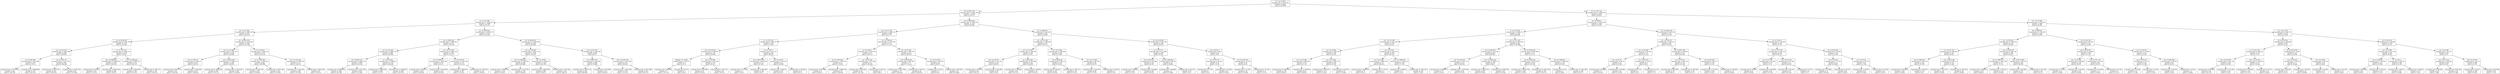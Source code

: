 digraph Tree {
node [shape=box, fontname="helvetica"] ;
edge [fontname="helvetica"] ;
0 [label="s11 <= 47.655\nsquared_error = 4744.361\nsamples = 20631\nvalue = 107.808"] ;
1 [label="s9 <= 9075.705\nsquared_error = 3543.393\nsamples = 14405\nvalue = 135.117"] ;
0 -> 1 [labeldistance=2.5, labelangle=45, headlabel="True"] ;
2 [label="s11 <= 47.385\nsquared_error = 3307.657\nsamples = 13089\nvalue = 141.76"] ;
1 -> 2 ;
3 [label="s11 <= 47.245\nsquared_error = 2993.365\nsamples = 5937\nvalue = 162.019"] ;
2 -> 3 ;
4 [label="s9 <= 9058.025\nsquared_error = 2554.329\nsamples = 2575\nvalue = 174.384"] ;
3 -> 4 ;
5 [label="s12 <= 522.215\nsquared_error = 2652.384\nsamples = 956\nvalue = 185.483"] ;
4 -> 5 ;
6 [label="s2 <= 642.295\nsquared_error = 3075.849\nsamples = 447\nvalue = 175.55"] ;
5 -> 6 ;
7 [label="squared_error = 3172.564\nsamples = 266\nvalue = 185.301"] ;
6 -> 7 ;
8 [label="squared_error = 2588.669\nsamples = 181\nvalue = 161.221"] ;
6 -> 8 ;
9 [label="s4 <= 1401.78\nsquared_error = 2117.763\nsamples = 509\nvalue = 194.206"] ;
5 -> 9 ;
10 [label="squared_error = 1879.375\nsamples = 419\nvalue = 198.578"] ;
9 -> 10 ;
11 [label="squared_error = 2724.479\nsamples = 90\nvalue = 173.856"] ;
9 -> 11 ;
12 [label="s7 <= 554.575\nsquared_error = 2380.723\nsamples = 1619\nvalue = 167.83"] ;
4 -> 12 ;
13 [label="s8 <= 2388.015\nsquared_error = 2508.004\nsamples = 1103\nvalue = 161.567"] ;
12 -> 13 ;
14 [label="squared_error = 2129.0\nsamples = 514\nvalue = 171.475"] ;
13 -> 14 ;
15 [label="squared_error = 2678.318\nsamples = 589\nvalue = 152.92"] ;
13 -> 15 ;
16 [label="s13 <= 2388.015\nsquared_error = 1845.577\nsamples = 516\nvalue = 181.217"] ;
12 -> 16 ;
17 [label="squared_error = 1854.835\nsamples = 329\nvalue = 187.973"] ;
16 -> 17 ;
18 [label="squared_error = 1607.73\nsamples = 187\nvalue = 169.332"] ;
16 -> 18 ;
19 [label="s9 <= 9063.455\nsquared_error = 3122.836\nsamples = 3362\nvalue = 152.548"] ;
3 -> 19 ;
20 [label="s12 <= 521.865\nsquared_error = 3347.379\nsamples = 2229\nvalue = 158.862"] ;
19 -> 20 ;
21 [label="s4 <= 1395.03\nsquared_error = 3304.13\nsamples = 937\nvalue = 150.572"] ;
20 -> 21 ;
22 [label="squared_error = 4161.332\nsamples = 24\nvalue = 199.542"] ;
21 -> 22 ;
23 [label="squared_error = 3216.902\nsamples = 913\nvalue = 149.285"] ;
21 -> 23 ;
24 [label="s14 <= 8142.495\nsquared_error = 3292.752\nsamples = 1292\nvalue = 164.875"] ;
20 -> 24 ;
25 [label="squared_error = 3587.649\nsamples = 897\nvalue = 170.172"] ;
24 -> 25 ;
26 [label="squared_error = 2414.657\nsamples = 395\nvalue = 152.846"] ;
24 -> 26 ;
27 [label="s15 <= 8.419\nsquared_error = 2448.345\nsamples = 1133\nvalue = 140.126"] ;
19 -> 27 ;
28 [label="s3 <= 1587.865\nsquared_error = 2391.811\nsamples = 662\nvalue = 149.998"] ;
27 -> 28 ;
29 [label="squared_error = 2442.181\nsamples = 441\nvalue = 156.465"] ;
28 -> 29 ;
30 [label="squared_error = 2041.362\nsamples = 221\nvalue = 137.095"] ;
28 -> 30 ;
31 [label="s12 <= 522.245\nsquared_error = 2198.285\nsamples = 471\nvalue = 126.251"] ;
27 -> 31 ;
32 [label="squared_error = 2161.86\nsamples = 390\nvalue = 121.285"] ;
31 -> 32 ;
33 [label="squared_error = 1683.246\nsamples = 81\nvalue = 150.16"] ;
31 -> 33 ;
34 [label="s4 <= 1409.915\nsquared_error = 2945.073\nsamples = 7152\nvalue = 124.944"] ;
2 -> 34 ;
35 [label="s9 <= 9064.365\nsquared_error = 3004.061\nsamples = 4713\nvalue = 134.395"] ;
34 -> 35 ;
36 [label="s12 <= 521.605\nsquared_error = 2982.334\nsamples = 3661\nvalue = 140.992"] ;
35 -> 36 ;
37 [label="s9 <= 9054.375\nsquared_error = 2606.278\nsamples = 1883\nvalue = 133.218"] ;
36 -> 37 ;
38 [label="squared_error = 2485.022\nsamples = 1049\nvalue = 142.548"] ;
37 -> 38 ;
39 [label="squared_error = 2511.566\nsamples = 834\nvalue = 121.482"] ;
37 -> 39 ;
40 [label="s7 <= 553.445\nsquared_error = 3248.817\nsamples = 1778\nvalue = 149.224"] ;
36 -> 40 ;
41 [label="squared_error = 2589.919\nsamples = 490\nvalue = 137.78"] ;
40 -> 41 ;
42 [label="squared_error = 3430.697\nsamples = 1288\nvalue = 153.578"] ;
40 -> 42 ;
43 [label="s12 <= 521.605\nsquared_error = 2401.181\nsamples = 1052\nvalue = 111.437"] ;
35 -> 43 ;
44 [label="s9 <= 9068.31\nsquared_error = 1672.807\nsamples = 479\nvalue = 97.23"] ;
43 -> 44 ;
45 [label="squared_error = 1839.55\nsamples = 264\nvalue = 108.148"] ;
44 -> 45 ;
46 [label="squared_error = 1141.959\nsamples = 215\nvalue = 83.823"] ;
44 -> 46 ;
47 [label="s7 <= 554.075\nsquared_error = 2700.264\nsamples = 573\nvalue = 123.314"] ;
43 -> 47 ;
48 [label="squared_error = 2488.19\nsamples = 397\nvalue = 115.937"] ;
47 -> 48 ;
49 [label="squared_error = 2778.975\nsamples = 176\nvalue = 139.955"] ;
47 -> 49 ;
50 [label="s9 <= 9060.855\nsquared_error = 2324.964\nsamples = 2439\nvalue = 106.681"] ;
34 -> 50 ;
51 [label="s12 <= 520.945\nsquared_error = 2610.716\nsamples = 1599\nvalue = 116.547"] ;
50 -> 51 ;
52 [label="s13 <= 2388.155\nsquared_error = 2362.641\nsamples = 296\nvalue = 89.088"] ;
51 -> 52 ;
53 [label="squared_error = 2568.226\nsamples = 178\nvalue = 103.837"] ;
52 -> 53 ;
54 [label="squared_error = 1229.355\nsamples = 118\nvalue = 66.839"] ;
52 -> 54 ;
55 [label="s15 <= 8.459\nsquared_error = 2456.87\nsamples = 1303\nvalue = 122.785"] ;
51 -> 55 ;
56 [label="squared_error = 2450.429\nsamples = 984\nvalue = 128.15"] ;
55 -> 56 ;
57 [label="squared_error = 2114.042\nsamples = 319\nvalue = 106.235"] ;
55 -> 57 ;
58 [label="s12 <= 521.355\nsquared_error = 1242.992\nsamples = 840\nvalue = 87.9"] ;
50 -> 58 ;
59 [label="s9 <= 9067.975\nsquared_error = 932.642\nsamples = 468\nvalue = 79.096"] ;
58 -> 59 ;
60 [label="squared_error = 1024.712\nsamples = 295\nvalue = 84.986"] ;
59 -> 60 ;
61 [label="squared_error = 615.598\nsamples = 173\nvalue = 69.052"] ;
59 -> 61 ;
62 [label="s14 <= 8142.165\nsquared_error = 1413.249\nsamples = 372\nvalue = 98.976"] ;
58 -> 62 ;
63 [label="squared_error = 1633.208\nsamples = 149\nvalue = 112.141"] ;
62 -> 63 ;
64 [label="squared_error = 1073.098\nsamples = 223\nvalue = 90.179"] ;
62 -> 64 ;
65 [label="s9 <= 9080.855\nsquared_error = 1083.641\nsamples = 1316\nvalue = 69.046"] ;
1 -> 65 ;
66 [label="s12 <= 521.935\nsquared_error = 1396.223\nsamples = 488\nvalue = 91.777"] ;
65 -> 66 ;
67 [label="s7 <= 553.475\nsquared_error = 685.375\nsamples = 316\nvalue = 77.965"] ;
66 -> 67 ;
68 [label="s14 <= 8140.76\nsquared_error = 390.007\nsamples = 154\nvalue = 64.649"] ;
67 -> 68 ;
69 [label="setting1 <= -0.001\nsquared_error = 1214.25\nsamples = 4\nvalue = 117.5"] ;
68 -> 69 ;
70 [label="squared_error = 346.889\nsamples = 3\nvalue = 135.333"] ;
69 -> 70 ;
71 [label="squared_error = 0.0\nsamples = 1\nvalue = 64.0"] ;
69 -> 71 ;
72 [label="s20 <= 38.805\nsquared_error = 291.556\nsamples = 150\nvalue = 63.24"] ;
68 -> 72 ;
73 [label="squared_error = 244.689\nsamples = 91\nvalue = 58.516"] ;
72 -> 73 ;
74 [label="squared_error = 276.351\nsamples = 59\nvalue = 70.525"] ;
72 -> 74 ;
75 [label="s4 <= 1407.7\nsquared_error = 637.371\nsamples = 162\nvalue = 90.623"] ;
67 -> 75 ;
76 [label="s9 <= 9075.825\nsquared_error = 614.804\nsamples = 111\nvalue = 97.297"] ;
75 -> 76 ;
77 [label="squared_error = 1173.84\nsamples = 5\nvalue = 142.4"] ;
76 -> 77 ;
78 [label="squared_error = 487.952\nsamples = 106\nvalue = 95.17"] ;
76 -> 78 ;
79 [label="s15 <= 8.441\nsquared_error = 378.559\nsamples = 51\nvalue = 76.098"] ;
75 -> 79 ;
80 [label="squared_error = 296.31\nsamples = 28\nvalue = 85.107"] ;
79 -> 80 ;
81 [label="squared_error = 259.592\nsamples = 23\nvalue = 65.13"] ;
79 -> 81 ;
82 [label="s4 <= 1398.18\nsquared_error = 1707.872\nsamples = 172\nvalue = 117.151"] ;
66 -> 82 ;
83 [label="s3 <= 1585.1\nsquared_error = 2436.165\nsamples = 53\nvalue = 144.717"] ;
82 -> 83 ;
84 [label="s4 <= 1393.295\nsquared_error = 3258.355\nsamples = 22\nvalue = 173.091"] ;
83 -> 84 ;
85 [label="squared_error = 582.188\nsamples = 4\nvalue = 240.75"] ;
84 -> 85 ;
86 [label="squared_error = 2609.719\nsamples = 18\nvalue = 158.056"] ;
84 -> 86 ;
87 [label="s11 <= 47.435\nsquared_error = 875.856\nsamples = 31\nvalue = 124.581"] ;
83 -> 87 ;
88 [label="squared_error = 674.479\nsamples = 26\nvalue = 131.538"] ;
87 -> 88 ;
89 [label="squared_error = 362.24\nsamples = 5\nvalue = 88.4"] ;
87 -> 89 ;
90 [label="s11 <= 47.395\nsquared_error = 894.345\nsamples = 119\nvalue = 104.874"] ;
82 -> 90 ;
91 [label="s14 <= 8150.205\nsquared_error = 881.497\nsamples = 77\nvalue = 113.221"] ;
90 -> 91 ;
92 [label="squared_error = 1651.006\nsamples = 13\nvalue = 148.385"] ;
91 -> 92 ;
93 [label="squared_error = 423.01\nsamples = 64\nvalue = 106.078"] ;
91 -> 93 ;
94 [label="s7 <= 553.525\nsquared_error = 556.007\nsamples = 42\nvalue = 89.571"] ;
90 -> 94 ;
95 [label="squared_error = 142.0\nsamples = 7\nvalue = 65.0"] ;
94 -> 95 ;
96 [label="squared_error = 493.907\nsamples = 35\nvalue = 94.486"] ;
94 -> 96 ;
97 [label="s9 <= 9096.95\nsquared_error = 415.404\nsamples = 828\nvalue = 55.649"] ;
65 -> 97 ;
98 [label="s12 <= 521.445\nsquared_error = 346.448\nsamples = 534\nvalue = 64.277"] ;
97 -> 98 ;
99 [label="s21 <= 23.265\nsquared_error = 186.784\nsamples = 229\nvalue = 53.341"] ;
98 -> 99 ;
100 [label="s20 <= 38.745\nsquared_error = 157.029\nsamples = 126\nvalue = 48.675"] ;
99 -> 100 ;
101 [label="squared_error = 126.674\nsamples = 68\nvalue = 44.132"] ;
100 -> 101 ;
102 [label="squared_error = 140.069\nsamples = 58\nvalue = 54.0"] ;
100 -> 102 ;
103 [label="s2 <= 643.005\nsquared_error = 163.969\nsamples = 103\nvalue = 59.049"] ;
99 -> 103 ;
104 [label="squared_error = 156.694\nsamples = 85\nvalue = 61.153"] ;
103 -> 104 ;
105 [label="squared_error = 78.654\nsamples = 18\nvalue = 49.111"] ;
103 -> 105 ;
106 [label="s15 <= 8.448\nsquared_error = 309.096\nsamples = 305\nvalue = 72.489"] ;
98 -> 106 ;
107 [label="s9 <= 9085.84\nsquared_error = 285.54\nsamples = 236\nvalue = 76.322"] ;
106 -> 107 ;
108 [label="squared_error = 304.001\nsamples = 107\nvalue = 83.785"] ;
107 -> 108 ;
109 [label="squared_error = 185.711\nsamples = 129\nvalue = 70.132"] ;
107 -> 109 ;
110 [label="s21 <= 23.368\nsquared_error = 167.481\nsamples = 69\nvalue = 59.377"] ;
106 -> 110 ;
111 [label="squared_error = 136.787\nsamples = 64\nvalue = 57.797"] ;
110 -> 111 ;
112 [label="squared_error = 119.44\nsamples = 5\nvalue = 79.6"] ;
110 -> 112 ;
113 [label="s9 <= 9118.625\nsquared_error = 159.799\nsamples = 294\nvalue = 39.976"] ;
97 -> 113 ;
114 [label="s4 <= 1413.5\nsquared_error = 112.898\nsamples = 204\nvalue = 45.26"] ;
113 -> 114 ;
115 [label="s9 <= 9102.93\nsquared_error = 87.684\nsamples = 150\nvalue = 48.36"] ;
114 -> 115 ;
116 [label="squared_error = 98.655\nsamples = 64\nvalue = 53.531"] ;
115 -> 116 ;
117 [label="squared_error = 44.808\nsamples = 86\nvalue = 44.512"] ;
115 -> 117 ;
118 [label="s8 <= 2388.045\nsquared_error = 82.08\nsamples = 54\nvalue = 36.648"] ;
114 -> 118 ;
119 [label="squared_error = 48.988\nsamples = 9\nvalue = 47.889"] ;
118 -> 119 ;
120 [label="squared_error = 58.373\nsamples = 45\nvalue = 34.4"] ;
118 -> 120 ;
121 [label="s9 <= 9136.1\nsquared_error = 59.4\nsamples = 90\nvalue = 28.0"] ;
113 -> 121 ;
122 [label="s7 <= 552.72\nsquared_error = 30.022\nsamples = 50\nvalue = 32.76"] ;
121 -> 122 ;
123 [label="squared_error = 3.714\nsamples = 7\nvalue = 25.0"] ;
122 -> 123 ;
124 [label="squared_error = 22.906\nsamples = 43\nvalue = 34.023"] ;
122 -> 124 ;
125 [label="s9 <= 9156.475\nsquared_error = 32.397\nsamples = 40\nvalue = 22.05"] ;
121 -> 125 ;
126 [label="squared_error = 17.282\nsamples = 29\nvalue = 24.448"] ;
125 -> 126 ;
127 [label="squared_error = 17.107\nsamples = 11\nvalue = 15.727"] ;
125 -> 127 ;
128 [label="s4 <= 1415.735\nsquared_error = 1805.028\nsamples = 6226\nvalue = 44.622"] ;
0 -> 128 [labeldistance=2.5, labelangle=-45, headlabel="False"] ;
129 [label="s9 <= 9069.0\nsquared_error = 2310.434\nsamples = 2363\nvalue = 75.587"] ;
128 -> 129 ;
130 [label="s7 <= 552.855\nsquared_error = 2560.237\nsamples = 1661\nvalue = 88.288"] ;
129 -> 130 ;
131 [label="s12 <= 521.025\nsquared_error = 1522.261\nsamples = 679\nvalue = 63.44"] ;
130 -> 131 ;
132 [label="s15 <= 8.468\nsquared_error = 748.314\nsamples = 439\nvalue = 51.144"] ;
131 -> 132 ;
133 [label="s11 <= 47.785\nsquared_error = 889.285\nsamples = 219\nvalue = 61.174"] ;
132 -> 133 ;
134 [label="squared_error = 1054.597\nsamples = 134\nvalue = 69.015"] ;
133 -> 134 ;
135 [label="squared_error = 378.929\nsamples = 85\nvalue = 48.812"] ;
133 -> 135 ;
136 [label="s11 <= 47.835\nsquared_error = 408.152\nsamples = 220\nvalue = 41.159"] ;
132 -> 136 ;
137 [label="squared_error = 420.477\nsamples = 133\nvalue = 47.383"] ;
136 -> 137 ;
138 [label="squared_error = 239.54\nsamples = 87\nvalue = 31.644"] ;
136 -> 138 ;
139 [label="s15 <= 8.443\nsquared_error = 2155.412\nsamples = 240\nvalue = 85.933"] ;
131 -> 139 ;
140 [label="s15 <= 8.443\nsquared_error = 2896.555\nsamples = 72\nvalue = 106.472"] ;
139 -> 140 ;
141 [label="squared_error = 2409.221\nsamples = 70\nvalue = 102.5"] ;
140 -> 141 ;
142 [label="squared_error = 72.25\nsamples = 2\nvalue = 245.5"] ;
140 -> 142 ;
143 [label="s13 <= 2388.075\nsquared_error = 1579.507\nsamples = 168\nvalue = 77.131"] ;
139 -> 143 ;
144 [label="squared_error = 2806.5\nsamples = 4\nvalue = 153.0"] ;
143 -> 144 ;
145 [label="squared_error = 1405.763\nsamples = 164\nvalue = 75.28"] ;
143 -> 145 ;
146 [label="s12 <= 521.105\nsquared_error = 2555.872\nsamples = 982\nvalue = 105.468"] ;
130 -> 146 ;
147 [label="s4 <= 1409.055\nsquared_error = 2172.96\nsamples = 409\nvalue = 88.963"] ;
146 -> 147 ;
148 [label="s14 <= 8136.54\nsquared_error = 2727.115\nsamples = 119\nvalue = 109.832"] ;
147 -> 148 ;
149 [label="squared_error = 3084.617\nsamples = 73\nvalue = 123.63"] ;
148 -> 149 ;
150 [label="squared_error = 1378.148\nsamples = 46\nvalue = 87.935"] ;
148 -> 150 ;
151 [label="s13 <= 2388.165\nsquared_error = 1693.53\nsamples = 290\nvalue = 80.4"] ;
147 -> 151 ;
152 [label="squared_error = 1806.176\nsamples = 205\nvalue = 87.902"] ;
151 -> 152 ;
153 [label="squared_error = 958.706\nsamples = 85\nvalue = 62.306"] ;
151 -> 153 ;
154 [label="s9 <= 9060.875\nsquared_error = 2495.946\nsamples = 573\nvalue = 117.25"] ;
146 -> 154 ;
155 [label="s8 <= 2388.145\nsquared_error = 2630.208\nsamples = 424\nvalue = 124.347"] ;
154 -> 155 ;
156 [label="squared_error = 2678.778\nsamples = 304\nvalue = 131.678"] ;
155 -> 156 ;
157 [label="squared_error = 2026.108\nsamples = 120\nvalue = 105.775"] ;
155 -> 157 ;
158 [label="s8 <= 2388.025\nsquared_error = 1562.682\nsamples = 149\nvalue = 97.054"] ;
154 -> 158 ;
159 [label="squared_error = 0.0\nsamples = 1\nvalue = 286.0"] ;
158 -> 159 ;
160 [label="squared_error = 1330.389\nsamples = 148\nvalue = 95.777"] ;
158 -> 160 ;
161 [label="s14 <= 8162.365\nsquared_error = 434.528\nsamples = 702\nvalue = 45.534"] ;
129 -> 161 ;
162 [label="s12 <= 520.475\nsquared_error = 443.257\nsamples = 402\nvalue = 55.067"] ;
161 -> 162 ;
163 [label="s11 <= 47.945\nsquared_error = 92.025\nsamples = 27\nvalue = 31.222"] ;
162 -> 163 ;
164 [label="s11 <= 47.72\nsquared_error = 68.15\nsamples = 21\nvalue = 34.429"] ;
163 -> 164 ;
165 [label="squared_error = 62.889\nsamples = 3\nvalue = 45.667"] ;
164 -> 165 ;
166 [label="squared_error = 44.469\nsamples = 18\nvalue = 32.556"] ;
164 -> 166 ;
167 [label="s2 <= 643.035\nsquared_error = 13.667\nsamples = 6\nvalue = 20.0"] ;
163 -> 167 ;
168 [label="squared_error = 1.0\nsamples = 2\nvalue = 25.0"] ;
167 -> 168 ;
169 [label="squared_error = 1.25\nsamples = 4\nvalue = 17.5"] ;
167 -> 169 ;
170 [label="s9 <= 9074.595\nsquared_error = 424.66\nsamples = 375\nvalue = 56.784"] ;
162 -> 170 ;
171 [label="s15 <= 8.432\nsquared_error = 520.767\nsamples = 145\nvalue = 65.138"] ;
170 -> 171 ;
172 [label="squared_error = 982.487\nsamples = 20\nvalue = 86.25"] ;
171 -> 172 ;
173 [label="squared_error = 364.166\nsamples = 125\nvalue = 61.76"] ;
171 -> 173 ;
174 [label="s2 <= 643.285\nsquared_error = 292.337\nsamples = 230\nvalue = 51.517"] ;
170 -> 174 ;
175 [label="squared_error = 277.435\nsamples = 199\nvalue = 53.523"] ;
174 -> 175 ;
176 [label="squared_error = 196.487\nsamples = 31\nvalue = 38.645"] ;
174 -> 176 ;
177 [label="s9 <= 9103.8\nsquared_error = 137.876\nsamples = 300\nvalue = 32.76"] ;
161 -> 177 ;
178 [label="s12 <= 521.365\nsquared_error = 118.174\nsamples = 158\nvalue = 39.513"] ;
177 -> 178 ;
179 [label="s11 <= 47.755\nsquared_error = 95.185\nsamples = 127\nvalue = 37.11"] ;
178 -> 179 ;
180 [label="squared_error = 78.585\nsamples = 63\nvalue = 40.952"] ;
179 -> 180 ;
181 [label="squared_error = 82.689\nsamples = 64\nvalue = 33.328"] ;
179 -> 181 ;
182 [label="s21 <= 23.279\nsquared_error = 91.842\nsamples = 31\nvalue = 49.355"] ;
178 -> 182 ;
183 [label="squared_error = 60.331\nsamples = 21\nvalue = 45.381"] ;
182 -> 183 ;
184 [label="squared_error = 55.21\nsamples = 10\nvalue = 57.7"] ;
182 -> 184 ;
185 [label="s9 <= 9120.955\nsquared_error = 52.608\nsamples = 142\nvalue = 25.246"] ;
177 -> 185 ;
186 [label="s7 <= 552.29\nsquared_error = 37.236\nsamples = 75\nvalue = 28.867"] ;
185 -> 186 ;
187 [label="squared_error = 25.686\nsamples = 11\nvalue = 20.636"] ;
186 -> 187 ;
188 [label="squared_error = 25.577\nsamples = 64\nvalue = 30.281"] ;
186 -> 188 ;
189 [label="s7 <= 553.01\nsquared_error = 38.724\nsamples = 67\nvalue = 21.194"] ;
185 -> 189 ;
190 [label="squared_error = 25.871\nsamples = 43\nvalue = 18.581"] ;
189 -> 190 ;
191 [label="squared_error = 27.609\nsamples = 24\nvalue = 25.875"] ;
189 -> 191 ;
192 [label="s11 <= 47.865\nsquared_error = 550.621\nsamples = 3863\nvalue = 25.681"] ;
128 -> 192 ;
193 [label="s9 <= 9095.87\nsquared_error = 703.403\nsamples = 1426\nvalue = 42.504"] ;
192 -> 193 ;
194 [label="s12 <= 520.915\nsquared_error = 739.718\nsamples = 1105\nvalue = 48.182"] ;
193 -> 194 ;
195 [label="s7 <= 552.725\nsquared_error = 426.865\nsamples = 707\nvalue = 40.025"] ;
194 -> 195 ;
196 [label="s8 <= 2388.205\nsquared_error = 255.528\nsamples = 492\nvalue = 35.165"] ;
195 -> 196 ;
197 [label="squared_error = 255.085\nsamples = 342\nvalue = 39.009"] ;
196 -> 197 ;
198 [label="squared_error = 146.027\nsamples = 150\nvalue = 26.4"] ;
196 -> 198 ;
199 [label="s14 <= 8151.86\nsquared_error = 641.15\nsamples = 215\nvalue = 51.149"] ;
195 -> 199 ;
200 [label="squared_error = 723.718\nsamples = 159\nvalue = 55.629"] ;
199 -> 200 ;
201 [label="squared_error = 187.923\nsamples = 56\nvalue = 38.429"] ;
199 -> 201 ;
202 [label="s14 <= 8141.99\nsquared_error = 967.356\nsamples = 398\nvalue = 62.671"] ;
194 -> 202 ;
203 [label="s8 <= 2388.155\nsquared_error = 1303.389\nsamples = 217\nvalue = 73.323"] ;
202 -> 203 ;
204 [label="squared_error = 1464.56\nsamples = 103\nvalue = 88.641"] ;
203 -> 204 ;
205 [label="squared_error = 754.215\nsamples = 114\nvalue = 59.482"] ;
203 -> 205 ;
206 [label="s14 <= 8157.995\nsquared_error = 265.382\nsamples = 181\nvalue = 49.901"] ;
202 -> 206 ;
207 [label="squared_error = 283.081\nsamples = 121\nvalue = 54.041"] ;
206 -> 207 ;
208 [label="squared_error = 125.381\nsamples = 60\nvalue = 41.55"] ;
206 -> 208 ;
209 [label="s9 <= 9122.54\nsquared_error = 85.307\nsamples = 321\nvalue = 22.956"] ;
193 -> 209 ;
210 [label="s9 <= 9109.915\nsquared_error = 54.963\nsamples = 198\nvalue = 27.773"] ;
209 -> 210 ;
211 [label="s11 <= 47.805\nsquared_error = 60.009\nsamples = 118\nvalue = 29.873"] ;
210 -> 211 ;
212 [label="squared_error = 51.421\nsamples = 70\nvalue = 32.086"] ;
211 -> 212 ;
213 [label="squared_error = 54.979\nsamples = 48\nvalue = 26.646"] ;
211 -> 213 ;
214 [label="s12 <= 521.155\nsquared_error = 31.419\nsamples = 80\nvalue = 24.675"] ;
210 -> 214 ;
215 [label="squared_error = 25.009\nsamples = 72\nvalue = 23.819"] ;
214 -> 215 ;
216 [label="squared_error = 23.234\nsamples = 8\nvalue = 32.375"] ;
214 -> 216 ;
217 [label="s12 <= 520.67\nsquared_error = 36.699\nsamples = 123\nvalue = 15.203"] ;
209 -> 217 ;
218 [label="s9 <= 9176.42\nsquared_error = 24.5\nsamples = 56\nvalue = 11.768"] ;
217 -> 218 ;
219 [label="squared_error = 16.68\nsamples = 47\nvalue = 13.149"] ;
218 -> 219 ;
220 [label="squared_error = 3.358\nsamples = 9\nvalue = 4.556"] ;
218 -> 220 ;
221 [label="s9 <= 9158.985\nsquared_error = 28.785\nsamples = 67\nvalue = 18.075"] ;
217 -> 221 ;
222 [label="squared_error = 24.414\nsamples = 50\nvalue = 19.84"] ;
221 -> 222 ;
223 [label="squared_error = 5.516\nsamples = 17\nvalue = 12.882"] ;
221 -> 223 ;
224 [label="s11 <= 47.975\nsquared_error = 198.741\nsamples = 2437\nvalue = 15.838"] ;
192 -> 224 ;
225 [label="s9 <= 9114.92\nsquared_error = 256.688\nsamples = 887\nvalue = 24.727"] ;
224 -> 225 ;
226 [label="s7 <= 552.335\nsquared_error = 265.625\nsamples = 715\nvalue = 27.67"] ;
225 -> 226 ;
227 [label="s12 <= 520.405\nsquared_error = 152.199\nsamples = 438\nvalue = 22.518"] ;
226 -> 227 ;
228 [label="squared_error = 99.349\nsamples = 255\nvalue = 18.714"] ;
227 -> 228 ;
229 [label="squared_error = 177.569\nsamples = 183\nvalue = 27.82"] ;
227 -> 229 ;
230 [label="s12 <= 520.755\nsquared_error = 336.656\nsamples = 277\nvalue = 35.816"] ;
226 -> 230 ;
231 [label="squared_error = 209.602\nsamples = 201\nvalue = 31.274"] ;
230 -> 231 ;
232 [label="squared_error = 473.8\nsamples = 76\nvalue = 47.829"] ;
230 -> 232 ;
233 [label="s9 <= 9132.635\nsquared_error = 33.89\nsamples = 172\nvalue = 12.494"] ;
225 -> 233 ;
234 [label="s12 <= 520.67\nsquared_error = 28.103\nsamples = 77\nvalue = 16.026"] ;
233 -> 234 ;
235 [label="squared_error = 18.635\nsamples = 55\nvalue = 14.273"] ;
234 -> 235 ;
236 [label="squared_error = 24.878\nsamples = 22\nvalue = 20.409"] ;
234 -> 236 ;
237 [label="s15 <= 8.486\nsquared_error = 20.275\nsamples = 95\nvalue = 9.632"] ;
233 -> 237 ;
238 [label="squared_error = 16.96\nsamples = 25\nvalue = 13.4"] ;
237 -> 238 ;
239 [label="squared_error = 14.576\nsamples = 70\nvalue = 8.286"] ;
237 -> 239 ;
240 [label="s4 <= 1425.61\nsquared_error = 94.484\nsamples = 1550\nvalue = 10.751"] ;
224 -> 240 ;
241 [label="s15 <= 8.488\nsquared_error = 112.194\nsamples = 765\nvalue = 15.061"] ;
240 -> 241 ;
242 [label="s3 <= 1596.96\nsquared_error = 154.663\nsamples = 217\nvalue = 21.899"] ;
241 -> 242 ;
243 [label="squared_error = 182.985\nsamples = 84\nvalue = 28.44"] ;
242 -> 243 ;
244 [label="squared_error = 92.675\nsamples = 133\nvalue = 17.767"] ;
242 -> 244 ;
245 [label="s7 <= 552.2\nsquared_error = 69.535\nsamples = 548\nvalue = 12.354"] ;
241 -> 245 ;
246 [label="squared_error = 48.511\nsamples = 421\nvalue = 10.696"] ;
245 -> 246 ;
247 [label="squared_error = 99.907\nsamples = 127\nvalue = 17.85"] ;
245 -> 247 ;
248 [label="s15 <= 8.508\nsquared_error = 41.473\nsamples = 785\nvalue = 6.55"] ;
240 -> 248 ;
249 [label="s21 <= 23.156\nsquared_error = 58.466\nsamples = 299\nvalue = 9.431"] ;
248 -> 249 ;
250 [label="squared_error = 38.692\nsamples = 241\nvalue = 7.884"] ;
249 -> 250 ;
251 [label="squared_error = 89.326\nsamples = 58\nvalue = 15.862"] ;
249 -> 251 ;
252 [label="s20 <= 38.545\nsquared_error = 22.77\nsamples = 486\nvalue = 4.778"] ;
248 -> 252 ;
253 [label="squared_error = 15.027\nsamples = 388\nvalue = 4.039"] ;
252 -> 253 ;
254 [label="squared_error = 42.698\nsamples = 98\nvalue = 7.704"] ;
252 -> 254 ;
}